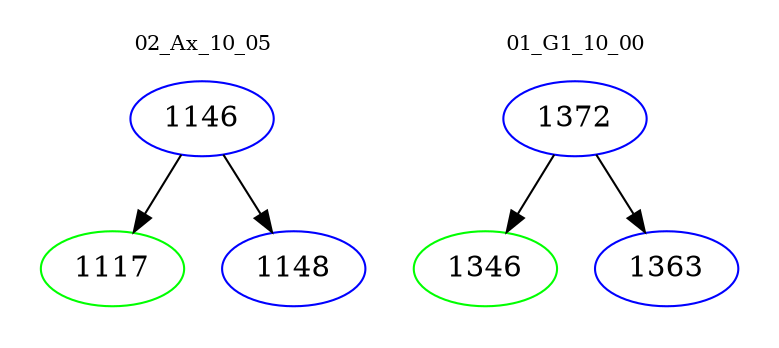 digraph{
subgraph cluster_0 {
color = white
label = "02_Ax_10_05";
fontsize=10;
T0_1146 [label="1146", color="blue"]
T0_1146 -> T0_1117 [color="black"]
T0_1117 [label="1117", color="green"]
T0_1146 -> T0_1148 [color="black"]
T0_1148 [label="1148", color="blue"]
}
subgraph cluster_1 {
color = white
label = "01_G1_10_00";
fontsize=10;
T1_1372 [label="1372", color="blue"]
T1_1372 -> T1_1346 [color="black"]
T1_1346 [label="1346", color="green"]
T1_1372 -> T1_1363 [color="black"]
T1_1363 [label="1363", color="blue"]
}
}
